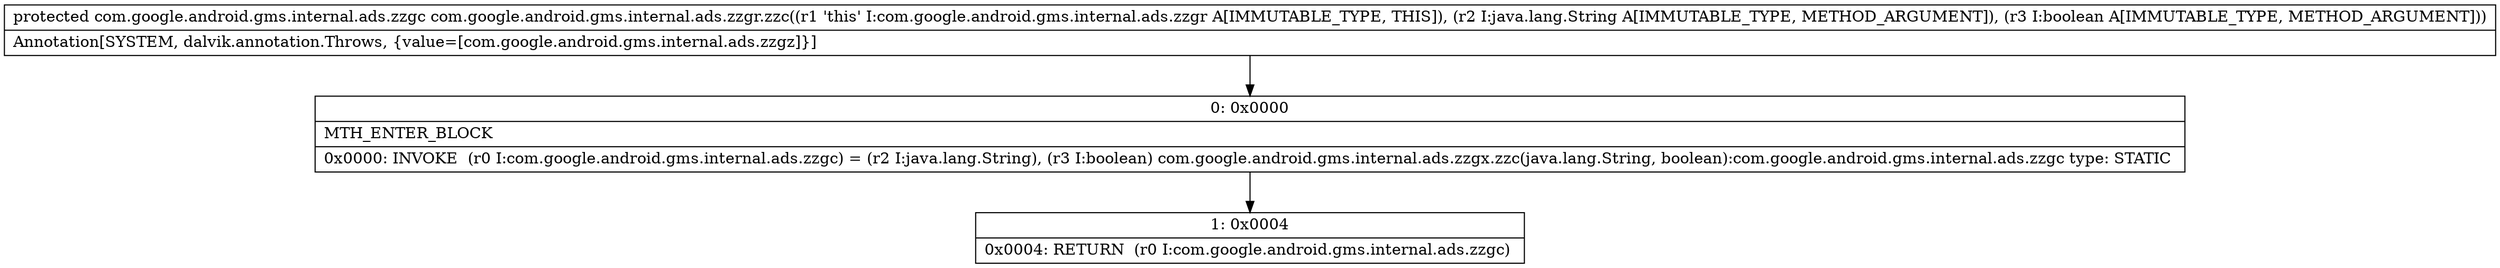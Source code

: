 digraph "CFG forcom.google.android.gms.internal.ads.zzgr.zzc(Ljava\/lang\/String;Z)Lcom\/google\/android\/gms\/internal\/ads\/zzgc;" {
Node_0 [shape=record,label="{0\:\ 0x0000|MTH_ENTER_BLOCK\l|0x0000: INVOKE  (r0 I:com.google.android.gms.internal.ads.zzgc) = (r2 I:java.lang.String), (r3 I:boolean) com.google.android.gms.internal.ads.zzgx.zzc(java.lang.String, boolean):com.google.android.gms.internal.ads.zzgc type: STATIC \l}"];
Node_1 [shape=record,label="{1\:\ 0x0004|0x0004: RETURN  (r0 I:com.google.android.gms.internal.ads.zzgc) \l}"];
MethodNode[shape=record,label="{protected com.google.android.gms.internal.ads.zzgc com.google.android.gms.internal.ads.zzgr.zzc((r1 'this' I:com.google.android.gms.internal.ads.zzgr A[IMMUTABLE_TYPE, THIS]), (r2 I:java.lang.String A[IMMUTABLE_TYPE, METHOD_ARGUMENT]), (r3 I:boolean A[IMMUTABLE_TYPE, METHOD_ARGUMENT]))  | Annotation[SYSTEM, dalvik.annotation.Throws, \{value=[com.google.android.gms.internal.ads.zzgz]\}]\l}"];
MethodNode -> Node_0;
Node_0 -> Node_1;
}

